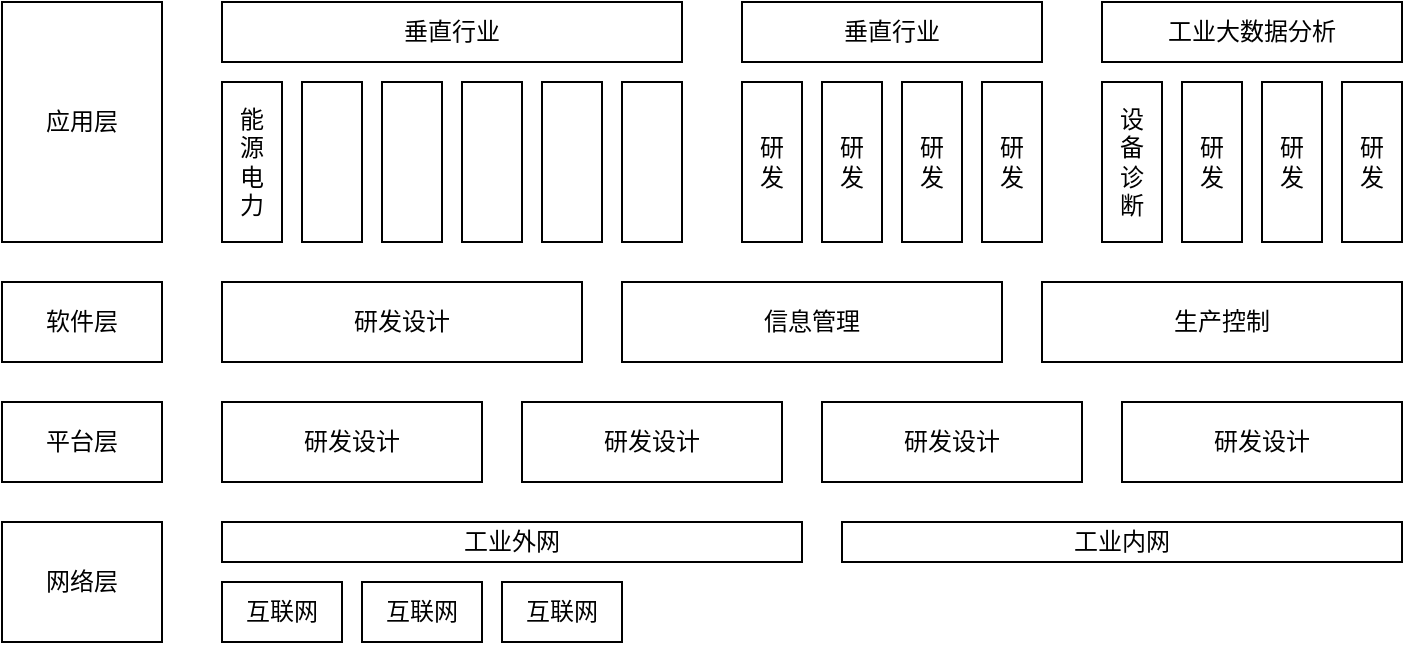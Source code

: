 <mxfile version="15.4.3" type="github">
  <diagram id="yiBgiRCkKJPcv2Lnv_mv" name="Page-1">
    <mxGraphModel dx="782" dy="474" grid="1" gridSize="10" guides="1" tooltips="1" connect="1" arrows="1" fold="1" page="1" pageScale="1" pageWidth="850" pageHeight="1100" math="0" shadow="0">
      <root>
        <mxCell id="0" />
        <mxCell id="1" parent="0" />
        <mxCell id="rwNXe6uteSH2ScPEwT7D-1" value="应用层" style="rounded=0;whiteSpace=wrap;html=1;" vertex="1" parent="1">
          <mxGeometry x="120" y="80" width="80" height="120" as="geometry" />
        </mxCell>
        <mxCell id="rwNXe6uteSH2ScPEwT7D-2" value="垂直行业" style="rounded=0;whiteSpace=wrap;html=1;" vertex="1" parent="1">
          <mxGeometry x="230" y="80" width="230" height="30" as="geometry" />
        </mxCell>
        <mxCell id="rwNXe6uteSH2ScPEwT7D-3" value="垂直行业" style="rounded=0;whiteSpace=wrap;html=1;" vertex="1" parent="1">
          <mxGeometry x="490" y="80" width="150" height="30" as="geometry" />
        </mxCell>
        <mxCell id="rwNXe6uteSH2ScPEwT7D-5" value="能&lt;br&gt;源&lt;br&gt;电&lt;br&gt;力" style="rounded=0;whiteSpace=wrap;html=1;" vertex="1" parent="1">
          <mxGeometry x="230" y="120" width="30" height="80" as="geometry" />
        </mxCell>
        <mxCell id="rwNXe6uteSH2ScPEwT7D-6" value="" style="rounded=0;whiteSpace=wrap;html=1;" vertex="1" parent="1">
          <mxGeometry x="270" y="120" width="30" height="80" as="geometry" />
        </mxCell>
        <mxCell id="rwNXe6uteSH2ScPEwT7D-7" value="" style="rounded=0;whiteSpace=wrap;html=1;" vertex="1" parent="1">
          <mxGeometry x="310" y="120" width="30" height="80" as="geometry" />
        </mxCell>
        <mxCell id="rwNXe6uteSH2ScPEwT7D-8" value="" style="rounded=0;whiteSpace=wrap;html=1;" vertex="1" parent="1">
          <mxGeometry x="350" y="120" width="30" height="80" as="geometry" />
        </mxCell>
        <mxCell id="rwNXe6uteSH2ScPEwT7D-9" value="" style="rounded=0;whiteSpace=wrap;html=1;" vertex="1" parent="1">
          <mxGeometry x="390" y="120" width="30" height="80" as="geometry" />
        </mxCell>
        <mxCell id="rwNXe6uteSH2ScPEwT7D-10" value="" style="rounded=0;whiteSpace=wrap;html=1;" vertex="1" parent="1">
          <mxGeometry x="430" y="120" width="30" height="80" as="geometry" />
        </mxCell>
        <mxCell id="rwNXe6uteSH2ScPEwT7D-11" value="研&lt;br&gt;发" style="rounded=0;whiteSpace=wrap;html=1;" vertex="1" parent="1">
          <mxGeometry x="490" y="120" width="30" height="80" as="geometry" />
        </mxCell>
        <mxCell id="rwNXe6uteSH2ScPEwT7D-12" value="研&lt;br&gt;发" style="rounded=0;whiteSpace=wrap;html=1;" vertex="1" parent="1">
          <mxGeometry x="530" y="120" width="30" height="80" as="geometry" />
        </mxCell>
        <mxCell id="rwNXe6uteSH2ScPEwT7D-13" value="研&lt;br&gt;发" style="rounded=0;whiteSpace=wrap;html=1;" vertex="1" parent="1">
          <mxGeometry x="570" y="120" width="30" height="80" as="geometry" />
        </mxCell>
        <mxCell id="rwNXe6uteSH2ScPEwT7D-14" value="研&lt;br&gt;发" style="rounded=0;whiteSpace=wrap;html=1;" vertex="1" parent="1">
          <mxGeometry x="610" y="120" width="30" height="80" as="geometry" />
        </mxCell>
        <mxCell id="rwNXe6uteSH2ScPEwT7D-17" value="工业大数据分析" style="rounded=0;whiteSpace=wrap;html=1;" vertex="1" parent="1">
          <mxGeometry x="670" y="80" width="150" height="30" as="geometry" />
        </mxCell>
        <mxCell id="rwNXe6uteSH2ScPEwT7D-18" value="设&lt;br&gt;备&lt;br&gt;诊&lt;br&gt;断" style="rounded=0;whiteSpace=wrap;html=1;" vertex="1" parent="1">
          <mxGeometry x="670" y="120" width="30" height="80" as="geometry" />
        </mxCell>
        <mxCell id="rwNXe6uteSH2ScPEwT7D-19" value="研&lt;br&gt;发" style="rounded=0;whiteSpace=wrap;html=1;" vertex="1" parent="1">
          <mxGeometry x="710" y="120" width="30" height="80" as="geometry" />
        </mxCell>
        <mxCell id="rwNXe6uteSH2ScPEwT7D-20" value="研&lt;br&gt;发" style="rounded=0;whiteSpace=wrap;html=1;" vertex="1" parent="1">
          <mxGeometry x="750" y="120" width="30" height="80" as="geometry" />
        </mxCell>
        <mxCell id="rwNXe6uteSH2ScPEwT7D-21" value="研&lt;br&gt;发" style="rounded=0;whiteSpace=wrap;html=1;" vertex="1" parent="1">
          <mxGeometry x="790" y="120" width="30" height="80" as="geometry" />
        </mxCell>
        <mxCell id="rwNXe6uteSH2ScPEwT7D-22" value="软件层" style="rounded=0;whiteSpace=wrap;html=1;" vertex="1" parent="1">
          <mxGeometry x="120" y="220" width="80" height="40" as="geometry" />
        </mxCell>
        <mxCell id="rwNXe6uteSH2ScPEwT7D-23" style="edgeStyle=orthogonalEdgeStyle;rounded=0;orthogonalLoop=1;jettySize=auto;html=1;exitX=0.5;exitY=1;exitDx=0;exitDy=0;" edge="1" parent="1" source="rwNXe6uteSH2ScPEwT7D-22" target="rwNXe6uteSH2ScPEwT7D-22">
          <mxGeometry relative="1" as="geometry" />
        </mxCell>
        <mxCell id="rwNXe6uteSH2ScPEwT7D-24" value="研发设计" style="rounded=0;whiteSpace=wrap;html=1;" vertex="1" parent="1">
          <mxGeometry x="230" y="220" width="180" height="40" as="geometry" />
        </mxCell>
        <mxCell id="rwNXe6uteSH2ScPEwT7D-25" value="信息管理" style="rounded=0;whiteSpace=wrap;html=1;" vertex="1" parent="1">
          <mxGeometry x="430" y="220" width="190" height="40" as="geometry" />
        </mxCell>
        <mxCell id="rwNXe6uteSH2ScPEwT7D-26" value="生产控制" style="rounded=0;whiteSpace=wrap;html=1;" vertex="1" parent="1">
          <mxGeometry x="640" y="220" width="180" height="40" as="geometry" />
        </mxCell>
        <mxCell id="rwNXe6uteSH2ScPEwT7D-30" value="平台层" style="rounded=0;whiteSpace=wrap;html=1;" vertex="1" parent="1">
          <mxGeometry x="120" y="280" width="80" height="40" as="geometry" />
        </mxCell>
        <mxCell id="rwNXe6uteSH2ScPEwT7D-31" style="edgeStyle=orthogonalEdgeStyle;rounded=0;orthogonalLoop=1;jettySize=auto;html=1;exitX=0.5;exitY=1;exitDx=0;exitDy=0;" edge="1" parent="1" source="rwNXe6uteSH2ScPEwT7D-30" target="rwNXe6uteSH2ScPEwT7D-30">
          <mxGeometry relative="1" as="geometry" />
        </mxCell>
        <mxCell id="rwNXe6uteSH2ScPEwT7D-32" value="研发设计" style="rounded=0;whiteSpace=wrap;html=1;" vertex="1" parent="1">
          <mxGeometry x="230" y="280" width="130" height="40" as="geometry" />
        </mxCell>
        <mxCell id="rwNXe6uteSH2ScPEwT7D-38" value="研发设计" style="rounded=0;whiteSpace=wrap;html=1;" vertex="1" parent="1">
          <mxGeometry x="380" y="280" width="130" height="40" as="geometry" />
        </mxCell>
        <mxCell id="rwNXe6uteSH2ScPEwT7D-39" value="研发设计" style="rounded=0;whiteSpace=wrap;html=1;" vertex="1" parent="1">
          <mxGeometry x="530" y="280" width="130" height="40" as="geometry" />
        </mxCell>
        <mxCell id="rwNXe6uteSH2ScPEwT7D-40" value="研发设计" style="rounded=0;whiteSpace=wrap;html=1;" vertex="1" parent="1">
          <mxGeometry x="680" y="280" width="140" height="40" as="geometry" />
        </mxCell>
        <mxCell id="rwNXe6uteSH2ScPEwT7D-41" value="网络层" style="rounded=0;whiteSpace=wrap;html=1;" vertex="1" parent="1">
          <mxGeometry x="120" y="340" width="80" height="60" as="geometry" />
        </mxCell>
        <mxCell id="rwNXe6uteSH2ScPEwT7D-42" value="工业外网" style="rounded=0;whiteSpace=wrap;html=1;" vertex="1" parent="1">
          <mxGeometry x="230" y="340" width="290" height="20" as="geometry" />
        </mxCell>
        <mxCell id="rwNXe6uteSH2ScPEwT7D-43" value="工业内网" style="rounded=0;whiteSpace=wrap;html=1;" vertex="1" parent="1">
          <mxGeometry x="540" y="340" width="280" height="20" as="geometry" />
        </mxCell>
        <mxCell id="rwNXe6uteSH2ScPEwT7D-44" value="互联网" style="rounded=0;whiteSpace=wrap;html=1;" vertex="1" parent="1">
          <mxGeometry x="230" y="370" width="60" height="30" as="geometry" />
        </mxCell>
        <mxCell id="rwNXe6uteSH2ScPEwT7D-45" value="互联网" style="rounded=0;whiteSpace=wrap;html=1;" vertex="1" parent="1">
          <mxGeometry x="300" y="370" width="60" height="30" as="geometry" />
        </mxCell>
        <mxCell id="rwNXe6uteSH2ScPEwT7D-46" value="互联网" style="rounded=0;whiteSpace=wrap;html=1;" vertex="1" parent="1">
          <mxGeometry x="370" y="370" width="60" height="30" as="geometry" />
        </mxCell>
      </root>
    </mxGraphModel>
  </diagram>
</mxfile>
